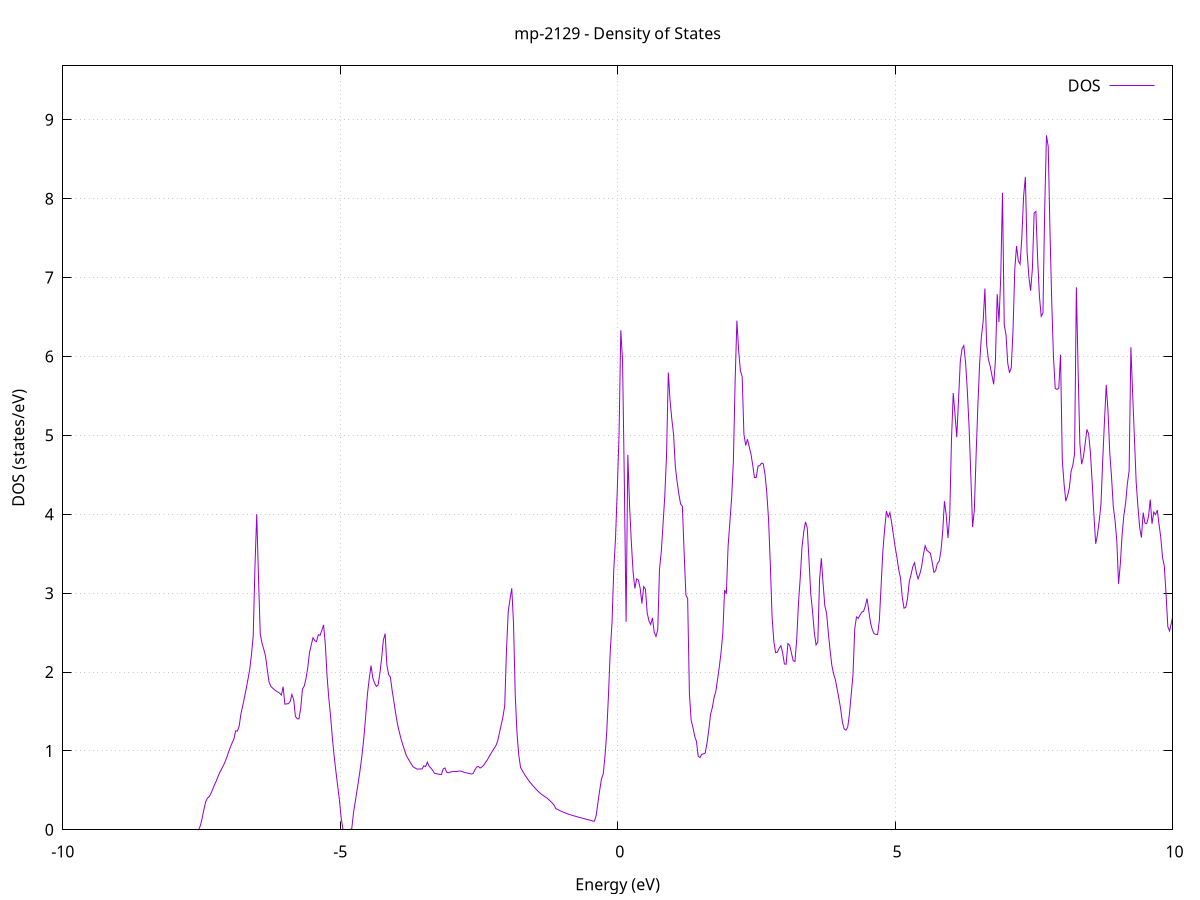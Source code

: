 set title 'mp-2129 - Density of States'
set xlabel 'Energy (eV)'
set ylabel 'DOS (states/eV)'
set grid
set xrange [-10:10]
set yrange [0:9.684]
set xzeroaxis lt -1
set terminal png size 800,600
set output 'mp-2129_dos_gnuplot.png'
plot '-' using 1:2 with lines title 'DOS'
-36.873000 0.000000
-36.841300 0.000000
-36.809600 0.000000
-36.777900 0.000000
-36.746200 0.000000
-36.714500 0.000000
-36.682800 0.000000
-36.651100 0.000000
-36.619400 0.000000
-36.587700 0.000000
-36.556000 0.000000
-36.524300 0.000000
-36.492600 0.000000
-36.460900 0.000000
-36.429200 0.000000
-36.397500 0.000000
-36.365800 0.000000
-36.334100 0.000000
-36.302400 0.000000
-36.270700 0.000000
-36.239000 0.000000
-36.207300 0.000000
-36.175600 0.000000
-36.143900 0.000000
-36.112200 0.000000
-36.080500 0.000000
-36.048800 0.000000
-36.017100 0.000000
-35.985400 0.000000
-35.953700 0.000000
-35.922000 0.000000
-35.890300 0.000000
-35.858600 0.000000
-35.826900 0.000000
-35.795200 0.000000
-35.763500 0.000000
-35.731800 0.000000
-35.700100 0.000000
-35.668400 0.000000
-35.636700 0.000000
-35.605000 0.000000
-35.573300 0.000000
-35.541600 0.000000
-35.509900 0.000000
-35.478300 0.000000
-35.446600 0.000000
-35.414900 0.000000
-35.383200 0.000000
-35.351500 0.000000
-35.319800 0.000000
-35.288100 0.000000
-35.256400 0.000000
-35.224700 0.000000
-35.193000 0.000000
-35.161300 0.000000
-35.129600 0.000000
-35.097900 0.000000
-35.066200 0.000000
-35.034500 0.000000
-35.002800 0.000000
-34.971100 0.000000
-34.939400 0.000000
-34.907700 0.000000
-34.876000 0.000000
-34.844300 0.000000
-34.812600 0.000000
-34.780900 0.000000
-34.749200 0.000000
-34.717500 0.000000
-34.685800 0.000000
-34.654100 0.000000
-34.622400 0.000000
-34.590700 0.000000
-34.559000 0.000000
-34.527300 0.000000
-34.495600 0.000000
-34.463900 0.000000
-34.432200 0.000000
-34.400500 0.000000
-34.368800 0.000000
-34.337100 0.000000
-34.305400 0.000000
-34.273700 0.000000
-34.242000 0.000000
-34.210300 0.000000
-34.178600 0.000000
-34.146900 0.000000
-34.115200 0.000000
-34.083500 0.000000
-34.051800 0.000000
-34.020100 0.000000
-33.988400 78.365600
-33.956700 0.000000
-33.925000 0.000000
-33.893300 0.000000
-33.861600 0.000000
-33.829900 0.000000
-33.798200 0.000000
-33.766500 0.000000
-33.734800 0.000000
-33.703100 0.000000
-33.671400 0.000000
-33.639700 0.000000
-33.608000 0.000000
-33.576300 0.000000
-33.544600 0.000000
-33.512900 0.000000
-33.481200 0.000000
-33.449500 0.000000
-33.417800 0.000000
-33.386100 0.000000
-33.354400 0.000000
-33.322700 0.000000
-33.291000 0.000000
-33.259300 0.000000
-33.227600 0.000000
-33.195900 0.000000
-33.164200 0.000000
-33.132500 0.000000
-33.100800 0.000000
-33.069100 0.000000
-33.037400 0.000000
-33.005700 0.000000
-32.974000 0.000000
-32.942300 0.000000
-32.910600 0.000000
-32.878900 0.000000
-32.847200 0.000000
-32.815500 0.000000
-32.783800 0.000000
-32.752100 0.000000
-32.720400 0.000000
-32.688700 0.000000
-32.657000 0.000000
-32.625300 0.000000
-32.593600 0.000000
-32.561900 0.000000
-32.530200 0.000000
-32.498500 0.000000
-32.466800 0.000000
-32.435100 0.000000
-32.403400 0.000000
-32.371700 0.000000
-32.340000 0.000000
-32.308300 0.000000
-32.276600 0.000000
-32.244900 0.000000
-32.213200 0.000000
-32.181500 0.000000
-32.149800 0.000000
-32.118100 0.000000
-32.086400 0.000000
-32.054700 0.000000
-32.023000 0.000000
-31.991300 0.000000
-31.959600 0.000000
-31.927900 0.000000
-31.896200 0.000000
-31.864500 0.000000
-31.832800 0.000000
-31.801100 0.000000
-31.769400 0.000000
-31.737700 0.000000
-31.706000 0.000000
-31.674300 0.000000
-31.642600 0.000000
-31.610900 0.000000
-31.579200 0.000000
-31.547500 0.000000
-31.515800 0.000000
-31.484100 0.000000
-31.452400 0.000000
-31.420700 0.000000
-31.389000 0.000000
-31.357300 0.000000
-31.325600 0.000000
-31.293900 0.000000
-31.262200 0.000000
-31.230500 0.000000
-31.198800 0.000000
-31.167100 0.000000
-31.135400 0.000000
-31.103700 0.000000
-31.072000 0.000000
-31.040300 0.000000
-31.008600 0.000000
-30.976900 0.000000
-30.945200 0.000000
-30.913500 0.000000
-30.881800 0.000000
-30.850100 0.000000
-30.818400 0.000000
-30.786700 0.000000
-30.755000 0.000000
-30.723300 0.000000
-30.691600 0.000000
-30.659900 0.000000
-30.628200 0.000000
-30.596500 0.000000
-30.564800 0.000000
-30.533100 0.000000
-30.501400 0.000000
-30.469700 0.000000
-30.438000 0.000000
-30.406300 0.000000
-30.374600 0.000000
-30.342900 0.000000
-30.311200 0.000000
-30.279500 0.000000
-30.247800 0.000000
-30.216100 0.000000
-30.184400 0.000000
-30.152700 0.000000
-30.121000 0.000000
-30.089300 0.000000
-30.057600 0.000000
-30.025900 0.000000
-29.994200 0.000000
-29.962500 0.000000
-29.930800 0.000000
-29.899100 0.000000
-29.867400 0.000000
-29.835700 0.000000
-29.804000 0.000000
-29.772300 0.000000
-29.740600 0.000000
-29.708900 0.000000
-29.677200 0.000000
-29.645500 0.000000
-29.613800 0.000000
-29.582100 0.000000
-29.550400 0.000000
-29.518700 0.000000
-29.487000 0.000000
-29.455300 0.000000
-29.423600 0.000000
-29.391900 0.000000
-29.360200 0.000000
-29.328500 0.000000
-29.296800 0.000000
-29.265100 0.000000
-29.233400 0.000000
-29.201700 0.000000
-29.170000 0.000000
-29.138300 0.000000
-29.106600 0.000000
-29.074900 0.000000
-29.043200 0.000000
-29.011500 0.000000
-28.979800 0.000000
-28.948100 0.000000
-28.916400 0.000000
-28.884700 0.000000
-28.853000 0.000000
-28.821300 0.000000
-28.789600 0.000000
-28.757900 0.000000
-28.726200 0.000000
-28.694500 0.000000
-28.662800 0.000000
-28.631100 0.000000
-28.599400 0.000000
-28.567700 0.000000
-28.536000 0.000000
-28.504300 0.000000
-28.472600 0.000000
-28.440900 0.000000
-28.409200 0.000000
-28.377500 0.000000
-28.345800 0.000000
-28.314100 0.000000
-28.282400 0.000000
-28.250700 0.000000
-28.219000 0.000000
-28.187300 0.000000
-28.155600 0.000000
-28.123900 0.000000
-28.092200 0.000000
-28.060500 0.000000
-28.028800 0.000000
-27.997100 0.000000
-27.965400 0.000000
-27.933700 0.000000
-27.902000 0.000000
-27.870300 0.000000
-27.838600 0.000000
-27.806900 0.000000
-27.775200 0.000000
-27.743500 0.000000
-27.711800 0.000000
-27.680100 0.000000
-27.648400 0.000000
-27.616700 0.000000
-27.585000 0.000000
-27.553300 0.000000
-27.521600 0.000000
-27.489900 0.000000
-27.458200 0.000000
-27.426500 0.000000
-27.394800 0.000000
-27.363100 0.000000
-27.331400 0.000000
-27.299700 0.000000
-27.268000 0.000000
-27.236300 0.000000
-27.204600 0.000000
-27.172900 0.000000
-27.141200 0.000000
-27.109500 0.000000
-27.077800 0.000000
-27.046100 0.000000
-27.014400 0.000000
-26.982700 0.000000
-26.951000 0.000000
-26.919300 0.000000
-26.887600 0.000000
-26.855900 0.000000
-26.824200 0.000000
-26.792500 0.000000
-26.760800 0.000000
-26.729100 0.000000
-26.697400 0.000000
-26.665700 0.000000
-26.634000 0.000000
-26.602300 0.000000
-26.570600 0.000000
-26.538900 0.000000
-26.507200 0.000000
-26.475500 0.000000
-26.443800 0.000000
-26.412100 0.000000
-26.380400 0.000000
-26.348700 0.000000
-26.317000 0.000000
-26.285300 0.000000
-26.253600 0.000000
-26.221900 0.000000
-26.190200 0.000000
-26.158500 0.000000
-26.126800 0.000000
-26.095100 0.000000
-26.063400 0.000000
-26.031700 0.000000
-26.000000 0.000000
-25.968300 0.000000
-25.936600 0.000000
-25.904900 0.000000
-25.873200 0.000000
-25.841500 0.000000
-25.809800 0.000000
-25.778100 0.000000
-25.746400 0.000000
-25.714700 0.000000
-25.683000 0.000000
-25.651300 0.000000
-25.619600 0.000000
-25.587900 0.000000
-25.556200 0.000000
-25.524500 0.000000
-25.492800 0.000000
-25.461100 0.000000
-25.429400 0.000000
-25.397700 0.000000
-25.366000 0.000000
-25.334400 0.000000
-25.302700 0.000000
-25.271000 0.000000
-25.239300 0.000000
-25.207600 0.000000
-25.175900 0.000000
-25.144200 0.000000
-25.112500 0.000000
-25.080800 0.000000
-25.049100 0.000000
-25.017400 0.000000
-24.985700 0.000000
-24.954000 0.000000
-24.922300 0.000000
-24.890600 0.000000
-24.858900 0.000000
-24.827200 0.000000
-24.795500 0.000000
-24.763800 0.000000
-24.732100 0.000000
-24.700400 0.000000
-24.668700 0.000000
-24.637000 0.000000
-24.605300 0.000000
-24.573600 0.000000
-24.541900 0.000000
-24.510200 0.000000
-24.478500 0.000000
-24.446800 0.000000
-24.415100 0.000000
-24.383400 0.000000
-24.351700 0.000000
-24.320000 0.000000
-24.288300 0.000000
-24.256600 0.000000
-24.224900 0.000000
-24.193200 0.000000
-24.161500 0.000000
-24.129800 0.000000
-24.098100 0.000000
-24.066400 0.000000
-24.034700 0.000000
-24.003000 0.000000
-23.971300 0.000000
-23.939600 0.000000
-23.907900 0.000000
-23.876200 0.000000
-23.844500 0.000000
-23.812800 0.000000
-23.781100 0.000000
-23.749400 0.000000
-23.717700 0.000000
-23.686000 0.000000
-23.654300 0.000000
-23.622600 0.000000
-23.590900 0.000000
-23.559200 0.000000
-23.527500 0.000000
-23.495800 0.000000
-23.464100 0.000000
-23.432400 0.000000
-23.400700 0.000000
-23.369000 0.000000
-23.337300 0.000000
-23.305600 0.000000
-23.273900 0.000000
-23.242200 0.000000
-23.210500 0.000000
-23.178800 0.000000
-23.147100 0.000000
-23.115400 0.000000
-23.083700 0.000000
-23.052000 0.000000
-23.020300 0.000000
-22.988600 0.000000
-22.956900 0.000000
-22.925200 0.000000
-22.893500 0.000000
-22.861800 0.000000
-22.830100 0.000000
-22.798400 0.000000
-22.766700 0.000000
-22.735000 0.000000
-22.703300 0.000000
-22.671600 0.000000
-22.639900 0.000000
-22.608200 0.000000
-22.576500 0.000000
-22.544800 0.000000
-22.513100 0.000000
-22.481400 0.000000
-22.449700 0.000000
-22.418000 0.000000
-22.386300 0.000000
-22.354600 0.000000
-22.322900 0.000000
-22.291200 0.000000
-22.259500 0.000000
-22.227800 0.000000
-22.196100 0.000000
-22.164400 0.000000
-22.132700 0.000000
-22.101000 0.000000
-22.069300 0.000000
-22.037600 0.000000
-22.005900 0.000000
-21.974200 0.000000
-21.942500 0.000000
-21.910800 0.000000
-21.879100 0.000000
-21.847400 0.000000
-21.815700 0.000000
-21.784000 0.000000
-21.752300 0.000000
-21.720600 0.000000
-21.688900 0.000000
-21.657200 0.000000
-21.625500 0.000000
-21.593800 0.000000
-21.562100 0.000000
-21.530400 0.000000
-21.498700 0.000000
-21.467000 0.000000
-21.435300 0.000000
-21.403600 0.000000
-21.371900 0.000000
-21.340200 0.000000
-21.308500 0.000000
-21.276800 0.000000
-21.245100 0.000000
-21.213400 0.000000
-21.181700 0.000000
-21.150000 0.000000
-21.118300 0.000000
-21.086600 0.000000
-21.054900 0.000000
-21.023200 0.000000
-20.991500 0.000000
-20.959800 0.000000
-20.928100 0.000000
-20.896400 0.000000
-20.864700 0.000000
-20.833000 0.000000
-20.801300 0.000000
-20.769600 0.000000
-20.737900 0.000000
-20.706200 0.000000
-20.674500 0.000000
-20.642800 0.000000
-20.611100 0.000000
-20.579400 79.180000
-20.547700 53.207200
-20.516000 89.226000
-20.484300 87.637900
-20.452600 81.888700
-20.420900 2.042600
-20.389200 29.615300
-20.357500 175.234500
-20.325800 358.203500
-20.294100 372.408000
-20.262400 0.000000
-20.230700 0.000000
-20.199000 0.000000
-20.167300 0.000000
-20.135600 0.000000
-20.103900 0.000000
-20.072200 0.000000
-20.040500 0.000000
-20.008800 0.000000
-19.977100 0.000000
-19.945400 0.000000
-19.913700 0.000000
-19.882000 0.000000
-19.850300 0.000000
-19.818600 0.000000
-19.786900 0.000000
-19.755200 0.000000
-19.723500 0.000000
-19.691800 0.000000
-19.660100 0.000000
-19.628400 0.000000
-19.596700 0.000000
-19.565000 0.000000
-19.533300 0.000000
-19.501600 0.000000
-19.469900 0.000000
-19.438200 0.000000
-19.406500 0.000000
-19.374800 0.000000
-19.343100 0.000000
-19.311400 0.000000
-19.279700 0.000000
-19.248000 0.000000
-19.216300 0.000000
-19.184600 0.000000
-19.152900 0.000000
-19.121200 0.000000
-19.089500 0.000000
-19.057800 0.000000
-19.026100 0.000000
-18.994400 0.000000
-18.962700 0.000000
-18.931000 0.000000
-18.899300 0.000000
-18.867600 0.000000
-18.835900 0.000000
-18.804200 0.000000
-18.772500 0.000000
-18.740800 0.000000
-18.709100 0.000000
-18.677400 0.000000
-18.645700 0.000000
-18.614000 0.000000
-18.582300 0.000000
-18.550600 0.000000
-18.518900 0.000000
-18.487200 0.000000
-18.455500 0.000000
-18.423800 0.000000
-18.392100 0.000000
-18.360400 0.000000
-18.328700 0.000000
-18.297000 0.000000
-18.265300 0.000000
-18.233600 0.000000
-18.201900 0.000000
-18.170200 0.000000
-18.138500 0.000000
-18.106800 0.000000
-18.075100 0.000000
-18.043400 0.000000
-18.011700 0.000000
-17.980000 0.000000
-17.948300 0.000000
-17.916600 0.000000
-17.884900 0.000000
-17.853200 0.000000
-17.821500 0.000000
-17.789800 0.000000
-17.758100 0.000000
-17.726400 0.000000
-17.694700 0.000000
-17.663000 0.000000
-17.631300 0.000000
-17.599600 0.000000
-17.567900 0.000000
-17.536200 0.000000
-17.504500 0.000000
-17.472800 0.000000
-17.441100 0.000000
-17.409400 0.000000
-17.377700 0.000000
-17.346000 0.000000
-17.314300 0.000000
-17.282600 0.000000
-17.250900 0.000000
-17.219200 0.000000
-17.187500 0.000000
-17.155800 0.000000
-17.124100 0.000000
-17.092400 0.000000
-17.060700 0.000000
-17.029000 0.000000
-16.997300 0.000000
-16.965600 0.000000
-16.933900 0.000000
-16.902200 0.000000
-16.870500 0.000000
-16.838800 0.000000
-16.807100 0.000000
-16.775400 0.000000
-16.743700 0.000000
-16.712000 0.000000
-16.680300 0.000000
-16.648600 0.000000
-16.616900 0.000000
-16.585200 0.000000
-16.553500 0.000000
-16.521800 0.000000
-16.490100 0.000000
-16.458400 0.000000
-16.426700 0.000000
-16.395000 0.000000
-16.363300 0.000000
-16.331600 0.000000
-16.299900 0.000000
-16.268200 0.000000
-16.236500 0.000000
-16.204800 0.000000
-16.173100 0.000000
-16.141400 0.000000
-16.109700 0.000000
-16.078000 0.000000
-16.046300 0.000000
-16.014600 0.000000
-15.982900 0.000000
-15.951200 0.000000
-15.919500 0.000000
-15.887800 0.000000
-15.856100 0.000000
-15.824400 0.000000
-15.792700 0.000000
-15.761000 0.000000
-15.729300 0.000000
-15.697600 0.000000
-15.665900 0.000000
-15.634200 0.000000
-15.602500 0.000000
-15.570800 0.000000
-15.539100 0.000000
-15.507400 0.000000
-15.475700 0.000000
-15.444000 0.000000
-15.412300 0.000000
-15.380600 0.896100
-15.348900 23.050300
-15.317200 62.979700
-15.285500 35.196600
-15.253800 37.282000
-15.222200 64.026100
-15.190500 75.387000
-15.158800 63.568800
-15.127100 0.000000
-15.095400 0.000000
-15.063700 0.000000
-15.032000 0.000000
-15.000300 0.000000
-14.968600 0.000000
-14.936900 0.000000
-14.905200 0.000000
-14.873500 0.000000
-14.841800 0.000000
-14.810100 0.000000
-14.778400 0.000000
-14.746700 0.000000
-14.715000 0.000000
-14.683300 0.000000
-14.651600 0.000000
-14.619900 0.000000
-14.588200 0.000000
-14.556500 0.000000
-14.524800 0.000000
-14.493100 0.000000
-14.461400 0.000000
-14.429700 0.000000
-14.398000 0.000000
-14.366300 0.000000
-14.334600 0.000000
-14.302900 0.000000
-14.271200 0.000000
-14.239500 0.000000
-14.207800 0.000000
-14.176100 0.000000
-14.144400 0.000000
-14.112700 0.000000
-14.081000 0.000000
-14.049300 0.000000
-14.017600 0.000000
-13.985900 0.000000
-13.954200 0.000000
-13.922500 0.000000
-13.890800 0.000000
-13.859100 0.000000
-13.827400 0.000000
-13.795700 0.000000
-13.764000 0.000000
-13.732300 0.000000
-13.700600 0.000000
-13.668900 0.000000
-13.637200 0.000000
-13.605500 0.000000
-13.573800 0.000000
-13.542100 0.000000
-13.510400 0.000000
-13.478700 0.000000
-13.447000 0.000000
-13.415300 0.000000
-13.383600 0.000000
-13.351900 0.000000
-13.320200 0.000000
-13.288500 0.000000
-13.256800 0.000000
-13.225100 0.000000
-13.193400 0.000000
-13.161700 0.000000
-13.130000 0.000000
-13.098300 0.000000
-13.066600 0.000000
-13.034900 0.000000
-13.003200 0.000000
-12.971500 0.000000
-12.939800 0.000000
-12.908100 0.000000
-12.876400 0.000000
-12.844700 0.000000
-12.813000 0.000000
-12.781300 0.000000
-12.749600 0.000000
-12.717900 0.000000
-12.686200 0.000000
-12.654500 0.000000
-12.622800 0.000000
-12.591100 0.000000
-12.559400 0.000000
-12.527700 0.000000
-12.496000 0.000000
-12.464300 0.000000
-12.432600 0.000000
-12.400900 0.000000
-12.369200 0.000000
-12.337500 0.000000
-12.305800 0.000000
-12.274100 0.000000
-12.242400 0.000000
-12.210700 0.000000
-12.179000 0.000000
-12.147300 0.000000
-12.115600 0.000000
-12.083900 0.000000
-12.052200 0.000000
-12.020500 0.000000
-11.988800 0.000000
-11.957100 0.000000
-11.925400 0.000000
-11.893700 0.000000
-11.862000 0.000000
-11.830300 0.000000
-11.798600 0.000000
-11.766900 0.000000
-11.735200 0.000000
-11.703500 0.000000
-11.671800 0.000000
-11.640100 0.000000
-11.608400 0.000000
-11.576700 0.000000
-11.545000 0.000000
-11.513300 0.000000
-11.481600 0.000000
-11.449900 0.000000
-11.418200 0.000000
-11.386500 0.000000
-11.354800 0.000000
-11.323100 0.000000
-11.291400 0.000000
-11.259700 0.000000
-11.228000 0.000000
-11.196300 0.000000
-11.164600 0.000000
-11.132900 0.000000
-11.101200 0.000000
-11.069500 0.000000
-11.037800 0.000000
-11.006100 0.000000
-10.974400 0.000000
-10.942700 0.000000
-10.911000 0.000000
-10.879300 0.000000
-10.847600 0.000000
-10.815900 0.000000
-10.784200 0.000000
-10.752500 0.000000
-10.720800 0.000000
-10.689100 0.000000
-10.657400 0.000000
-10.625700 0.000000
-10.594000 0.000000
-10.562300 0.000000
-10.530600 0.000000
-10.498900 0.000000
-10.467200 0.000000
-10.435500 0.000000
-10.403800 0.000000
-10.372100 0.000000
-10.340400 0.000000
-10.308700 0.000000
-10.277000 0.000000
-10.245300 0.000000
-10.213600 0.000000
-10.181900 0.000000
-10.150200 0.000000
-10.118500 0.000000
-10.086800 0.000000
-10.055100 0.000000
-10.023400 0.000000
-9.991700 0.000000
-9.960000 0.000000
-9.928300 0.000000
-9.896600 0.000000
-9.864900 0.000000
-9.833200 0.000000
-9.801500 0.000000
-9.769800 0.000000
-9.738100 0.000000
-9.706400 0.000000
-9.674700 0.000000
-9.643000 0.000000
-9.611300 0.000000
-9.579600 0.000000
-9.547900 0.000000
-9.516200 0.000000
-9.484500 0.000000
-9.452800 0.000000
-9.421100 0.000000
-9.389400 0.000000
-9.357700 0.000000
-9.326000 0.000000
-9.294300 0.000000
-9.262600 0.000000
-9.230900 0.000000
-9.199200 0.000000
-9.167500 0.000000
-9.135800 0.000000
-9.104100 0.000000
-9.072400 0.000000
-9.040700 0.000000
-9.009000 0.000000
-8.977300 0.000000
-8.945600 0.000000
-8.913900 0.000000
-8.882200 0.000000
-8.850500 0.000000
-8.818800 0.000000
-8.787100 0.000000
-8.755400 0.000000
-8.723700 0.000000
-8.692000 0.000000
-8.660300 0.000000
-8.628600 0.000000
-8.596900 0.000000
-8.565200 0.000000
-8.533500 0.000000
-8.501800 0.000000
-8.470100 0.000000
-8.438400 0.000000
-8.406700 0.000000
-8.375000 0.000000
-8.343300 0.000000
-8.311600 0.000000
-8.279900 0.000000
-8.248200 0.000000
-8.216500 0.000000
-8.184800 0.000000
-8.153100 0.000000
-8.121400 0.000000
-8.089700 0.000000
-8.058000 0.000000
-8.026300 0.000000
-7.994600 0.000000
-7.962900 0.000000
-7.931200 0.000000
-7.899500 0.000000
-7.867800 0.000000
-7.836100 0.000000
-7.804400 0.000000
-7.772700 0.000000
-7.741000 0.000000
-7.709300 0.000000
-7.677600 0.000000
-7.645900 0.000000
-7.614200 0.000000
-7.582500 0.000000
-7.550800 0.001300
-7.519100 0.055500
-7.487400 0.150000
-7.455700 0.261000
-7.424000 0.356100
-7.392300 0.402400
-7.360600 0.420800
-7.328900 0.462800
-7.297200 0.515500
-7.265500 0.570600
-7.233800 0.617600
-7.202100 0.675800
-7.170400 0.728600
-7.138700 0.769300
-7.107000 0.813400
-7.075300 0.860400
-7.043600 0.919700
-7.011900 0.987100
-6.980200 1.047400
-6.948500 1.100600
-6.916800 1.148500
-6.885100 1.254800
-6.853400 1.251100
-6.821700 1.309000
-6.790000 1.468700
-6.758300 1.567300
-6.726600 1.675400
-6.694900 1.787000
-6.663200 1.904600
-6.631500 2.032800
-6.599800 2.218900
-6.568100 2.458500
-6.536400 3.340700
-6.504700 4.000600
-6.473000 3.196900
-6.441300 2.482300
-6.409600 2.365700
-6.377900 2.288100
-6.346200 2.199900
-6.314500 2.029300
-6.282800 1.874400
-6.251100 1.818500
-6.219400 1.796700
-6.187700 1.777000
-6.156000 1.760400
-6.124300 1.746100
-6.092600 1.731500
-6.060900 1.707700
-6.029200 1.813200
-5.997500 1.592100
-5.965800 1.596300
-5.934100 1.598600
-5.902400 1.625600
-5.870700 1.715500
-5.839000 1.651700
-5.807300 1.437100
-5.775600 1.408200
-5.743900 1.404900
-5.712200 1.538700
-5.680500 1.784700
-5.648800 1.821700
-5.617100 1.915100
-5.585400 2.053300
-5.553700 2.245700
-5.522000 2.343900
-5.490300 2.434800
-5.458600 2.398000
-5.426900 2.384900
-5.395200 2.473500
-5.363500 2.464800
-5.331800 2.526100
-5.300100 2.596700
-5.268400 2.348600
-5.236700 1.941900
-5.205000 1.660700
-5.173300 1.437800
-5.141600 1.165000
-5.109900 0.936300
-5.078300 0.743200
-5.046600 0.559400
-5.014900 0.378700
-4.983200 0.152100
-4.951500 0.007200
-4.919800 0.000000
-4.888100 0.000000
-4.856400 0.000000
-4.824700 0.000000
-4.793000 0.008700
-4.761300 0.211900
-4.729600 0.353100
-4.697900 0.495500
-4.666200 0.639700
-4.634500 0.795800
-4.602800 0.975300
-4.571100 1.187500
-4.539400 1.454000
-4.507700 1.730600
-4.476000 1.921700
-4.444300 2.081400
-4.412600 1.922500
-4.380900 1.860800
-4.349200 1.817600
-4.317500 1.835200
-4.285800 1.978800
-4.254100 2.173400
-4.222400 2.403900
-4.190700 2.486300
-4.159000 2.086300
-4.127300 1.966000
-4.095600 1.936600
-4.063900 1.763200
-4.032200 1.624700
-4.000500 1.473600
-3.968800 1.342500
-3.937100 1.245200
-3.905400 1.155800
-3.873700 1.080500
-3.842000 1.012000
-3.810300 0.943300
-3.778600 0.903800
-3.746900 0.865900
-3.715200 0.829300
-3.683500 0.795400
-3.651800 0.784100
-3.620100 0.770400
-3.588400 0.769700
-3.556700 0.771700
-3.525000 0.770500
-3.493300 0.811000
-3.461600 0.800300
-3.429900 0.858700
-3.398200 0.806000
-3.366500 0.783400
-3.334800 0.755000
-3.303100 0.717600
-3.271400 0.711900
-3.239700 0.706800
-3.208000 0.702800
-3.176300 0.699700
-3.144600 0.771800
-3.112900 0.783400
-3.081200 0.728300
-3.049500 0.722600
-3.017800 0.730200
-2.986100 0.736900
-2.954400 0.738800
-2.922700 0.737300
-2.891000 0.739800
-2.859300 0.744800
-2.827600 0.744400
-2.795900 0.736000
-2.764200 0.727000
-2.732500 0.722500
-2.700800 0.717700
-2.669100 0.712700
-2.637400 0.707400
-2.605700 0.711900
-2.574000 0.757900
-2.542300 0.794200
-2.510600 0.803400
-2.478900 0.782700
-2.447200 0.796000
-2.415500 0.816800
-2.383800 0.851100
-2.352100 0.881800
-2.320400 0.921700
-2.288700 0.960700
-2.257000 0.997600
-2.225300 1.032400
-2.193600 1.067100
-2.161900 1.127000
-2.130200 1.228900
-2.098500 1.331200
-2.066800 1.433900
-2.035100 1.573400
-2.003400 2.280300
-1.971700 2.765400
-1.940000 2.923000
-1.908300 3.061300
-1.876600 2.613900
-1.844900 1.692000
-1.813200 1.219000
-1.781500 0.944500
-1.749800 0.790100
-1.718100 0.749700
-1.686400 0.711800
-1.654700 0.676600
-1.623000 0.644200
-1.591300 0.612400
-1.559600 0.585200
-1.527900 0.559300
-1.496200 0.534000
-1.464500 0.510100
-1.432800 0.487600
-1.401100 0.466700
-1.369400 0.448300
-1.337700 0.432400
-1.306000 0.417300
-1.274300 0.402700
-1.242600 0.381800
-1.210900 0.360500
-1.179200 0.339000
-1.147500 0.315000
-1.115800 0.269000
-1.084100 0.257900
-1.052400 0.247100
-1.020700 0.236500
-0.989000 0.226200
-0.957300 0.216800
-0.925600 0.208100
-0.893900 0.200000
-0.862200 0.192600
-0.830500 0.185700
-0.798800 0.179000
-0.767100 0.172400
-0.735400 0.165900
-0.703700 0.159600
-0.672000 0.153400
-0.640300 0.147300
-0.608600 0.141400
-0.576900 0.135600
-0.545200 0.130000
-0.513500 0.124500
-0.481800 0.119100
-0.450100 0.110600
-0.418400 0.108400
-0.386700 0.182100
-0.355000 0.347000
-0.323300 0.502000
-0.291600 0.645000
-0.259900 0.707000
-0.228200 0.930800
-0.196500 1.239700
-0.164800 1.717600
-0.133100 2.265200
-0.101400 2.623900
-0.069700 3.301600
-0.038000 3.701500
-0.006300 4.320600
0.025400 5.013900
0.057100 6.332400
0.088800 5.940200
0.120500 4.416900
0.152200 2.636500
0.183900 4.752800
0.215600 4.092400
0.247300 3.637800
0.279000 3.261600
0.310700 3.059000
0.342400 3.180200
0.374100 3.164500
0.405800 3.062000
0.437500 2.868300
0.469200 3.082600
0.500900 3.051500
0.532600 2.748800
0.564300 2.648600
0.596000 2.601900
0.627700 2.685500
0.659400 2.502500
0.691100 2.450100
0.722800 2.538300
0.754500 3.303900
0.786200 3.523300
0.817900 3.872200
0.849600 4.233500
0.881300 4.747300
0.913000 5.797000
0.944700 5.441600
0.976400 5.204000
1.008100 5.012400
1.039800 4.602900
1.071500 4.411500
1.103200 4.255300
1.134900 4.128900
1.166600 4.101100
1.198300 3.516800
1.230000 2.975800
1.261700 2.930100
1.293400 1.724700
1.325100 1.387200
1.356800 1.297900
1.388500 1.185700
1.420200 1.120800
1.451900 0.932600
1.483600 0.915400
1.515300 0.956100
1.547000 0.962000
1.578700 0.972400
1.610400 1.098900
1.642100 1.261500
1.673800 1.462900
1.705500 1.547300
1.737200 1.672700
1.768900 1.753000
1.800600 1.908200
1.832300 2.065300
1.864000 2.250700
1.895700 2.492100
1.927400 3.039500
1.959100 2.991700
1.990800 3.597000
2.022500 3.900200
2.054200 4.206000
2.085900 4.669100
2.117600 5.694700
2.149300 6.454500
2.181000 6.069800
2.212700 5.818900
2.244400 5.742500
2.276100 5.011500
2.307800 4.872600
2.339500 4.951800
2.371200 4.855300
2.402900 4.762900
2.434600 4.622000
2.466300 4.464400
2.498000 4.466300
2.529700 4.610800
2.561400 4.616500
2.593100 4.648300
2.624800 4.639700
2.656500 4.504200
2.688200 4.270000
2.719900 3.932200
2.751600 3.361900
2.783300 2.701500
2.815000 2.386400
2.846700 2.246500
2.878400 2.250800
2.910100 2.300600
2.941800 2.333800
2.973500 2.244600
3.005200 2.101200
3.036900 2.099100
3.068600 2.360700
3.100300 2.339800
3.132000 2.241400
3.163700 2.142500
3.195400 2.132900
3.227100 2.413100
3.258800 2.871200
3.290500 3.188100
3.322200 3.579600
3.353900 3.776800
3.385600 3.902700
3.417300 3.829000
3.449000 3.412500
3.480700 2.989500
3.512400 2.769300
3.544100 2.503100
3.575800 2.345200
3.607500 2.378000
3.639200 3.176200
3.670900 3.442500
3.702600 3.122200
3.734300 2.838300
3.766000 2.744100
3.797700 2.493700
3.829400 2.268800
3.861100 2.081000
3.892800 1.974700
3.924500 1.901400
3.956200 1.781300
3.987900 1.663200
4.019600 1.531000
4.051300 1.362400
4.083000 1.277000
4.114700 1.263300
4.146400 1.299800
4.178100 1.471600
4.209800 1.718300
4.241500 1.964500
4.273200 2.547800
4.304900 2.698300
4.336600 2.681100
4.368300 2.721900
4.400000 2.758400
4.431700 2.768300
4.463400 2.835800
4.495100 2.931500
4.526800 2.772600
4.558500 2.619300
4.590200 2.535900
4.621900 2.486500
4.653600 2.476800
4.685300 2.476400
4.717000 2.655400
4.748700 3.101100
4.780400 3.535900
4.812100 3.810400
4.843800 4.041200
4.875500 3.963100
4.907200 4.021100
4.938900 3.889300
4.970600 3.735500
5.002300 3.579400
5.034000 3.452800
5.065600 3.296400
5.097300 3.195600
5.129000 2.953900
5.160700 2.809000
5.192400 2.818000
5.224100 2.931300
5.255800 3.145400
5.287500 3.233200
5.319200 3.334200
5.350900 3.384600
5.382600 3.263500
5.414300 3.180800
5.446000 3.240800
5.477700 3.331600
5.509400 3.481800
5.541100 3.600800
5.572800 3.545100
5.604500 3.523500
5.636200 3.506100
5.667900 3.397100
5.699600 3.263100
5.731300 3.284300
5.763000 3.377200
5.794700 3.403400
5.826400 3.533500
5.858100 3.777500
5.889800 4.165200
5.921500 3.993500
5.953200 3.699300
5.984900 3.973700
6.016600 4.944100
6.048300 5.536600
6.080000 5.267200
6.111700 4.976400
6.143400 5.442700
6.175100 5.934000
6.206800 6.097800
6.238500 6.138600
6.270200 5.927700
6.301900 5.571800
6.333600 5.108800
6.365300 4.491800
6.397000 3.837400
6.428700 4.054400
6.460400 4.747900
6.492100 5.376700
6.523800 5.906700
6.555500 6.249600
6.587200 6.441200
6.618900 6.862200
6.650600 6.153600
6.682300 5.961000
6.714000 5.876300
6.745700 5.760800
6.777400 5.647500
6.809100 5.954200
6.840800 6.790900
6.872500 6.435700
6.904200 7.007000
6.935900 8.075500
6.967600 6.398800
6.999300 6.278000
7.031000 5.911300
7.062700 5.792700
7.094400 5.860300
7.126100 6.340000
7.157800 7.106700
7.189500 7.400700
7.221200 7.211800
7.252900 7.170900
7.284600 7.511700
7.316300 8.028300
7.348000 8.276900
7.379700 7.321300
7.411400 7.012400
7.443100 6.832900
7.474800 7.112700
7.506500 7.820400
7.538200 7.838500
7.569900 7.227500
7.601600 6.763500
7.633300 6.509500
7.665000 6.550800
7.696700 7.863400
7.728400 8.803900
7.760100 8.663100
7.791800 7.598600
7.823500 6.692300
7.855200 5.986000
7.886900 5.593900
7.918600 5.583100
7.950300 5.595400
7.982000 6.022300
8.013700 4.686000
8.045400 4.386700
8.077100 4.166800
8.108800 4.234400
8.140500 4.331100
8.172200 4.542800
8.203900 4.622400
8.235600 4.771200
8.267300 6.877200
8.299000 5.821900
8.330700 4.894700
8.362400 4.634400
8.394100 4.724500
8.425800 4.895000
8.457500 5.075500
8.489200 5.017400
8.520900 4.777200
8.552600 4.408200
8.584300 3.982000
8.616000 3.624900
8.647700 3.742600
8.679400 3.917000
8.711100 4.127300
8.742800 4.694000
8.774500 5.188700
8.806200 5.639500
8.837900 5.303200
8.869600 4.777600
8.901300 4.470300
8.933000 4.093900
8.964700 3.919300
8.996400 3.657500
9.028100 3.117800
9.059800 3.372700
9.091500 3.735000
9.123200 3.982400
9.154900 4.140800
9.186600 4.387300
9.218300 4.549700
9.250000 6.116300
9.281700 5.529200
9.313400 4.974700
9.345100 4.410900
9.376800 4.097100
9.408500 3.829600
9.440200 3.704300
9.471900 4.020700
9.503600 3.887300
9.535300 3.881300
9.567000 3.966600
9.598700 4.187600
9.630400 3.879200
9.662100 4.026800
9.693800 3.995600
9.725500 4.052000
9.757200 3.871400
9.788900 3.706800
9.820600 3.450100
9.852300 3.343400
9.884000 2.986800
9.915700 2.574700
9.947400 2.520100
9.979100 2.617500
10.010800 2.729100
10.042500 3.837500
10.074200 3.911800
10.105900 4.288700
10.137600 4.422900
10.169300 4.195800
10.201000 4.403700
10.232700 4.692000
10.264400 4.985600
10.296100 5.353400
10.327800 6.399200
10.359500 5.487700
10.391200 4.870600
10.422900 4.529800
10.454600 4.185400
10.486300 4.069000
10.518000 3.975800
10.549700 4.122400
10.581400 4.247800
10.613100 4.217800
10.644800 4.209500
10.676500 4.072300
10.708200 4.016900
10.739900 3.771600
10.771600 3.326700
10.803300 3.173100
10.835000 2.888600
10.866700 2.718000
10.898400 2.719300
10.930100 2.816300
10.961800 2.881400
10.993500 2.991000
11.025200 3.219100
11.056900 3.416200
11.088600 3.650800
11.120300 3.991300
11.152000 4.103800
11.183700 4.217200
11.215400 4.133100
11.247100 4.237900
11.278800 3.928600
11.310500 3.215100
11.342200 2.879200
11.373900 3.036800
11.405600 3.131600
11.437300 2.995100
11.469000 2.943400
11.500700 2.977400
11.532400 3.126200
11.564100 3.326800
11.595800 3.416400
11.627500 3.520800
11.659200 3.423600
11.690900 3.371800
11.722600 3.403900
11.754300 3.467300
11.786000 3.884500
11.817700 4.094400
11.849400 4.272600
11.881100 3.263700
11.912800 2.298000
11.944500 2.346300
11.976200 2.356400
12.007900 2.313800
12.039600 2.358800
12.071300 2.464400
12.103000 2.553700
12.134700 2.732500
12.166400 3.074200
12.198100 3.498700
12.229800 4.085200
12.261500 4.293500
12.293200 4.191700
12.324900 3.941000
12.356600 3.714700
12.388300 3.578500
12.420000 3.635400
12.451700 3.631300
12.483400 3.522400
12.515100 2.973400
12.546800 2.687900
12.578500 3.029800
12.610200 3.378000
12.641900 3.539600
12.673600 3.762000
12.705300 3.953800
12.737000 3.983100
12.768700 3.969700
12.800400 3.644600
12.832100 3.077000
12.863800 2.932700
12.895500 2.386700
12.927200 2.387900
12.958900 2.441600
12.990600 2.567100
13.022300 2.899300
13.054000 3.261900
13.085700 3.571500
13.117400 3.856600
13.149100 5.018700
13.180800 4.679900
13.212500 4.321700
13.244200 3.907800
13.275900 3.856400
13.307600 3.684900
13.339300 3.838900
13.371000 3.336200
13.402700 3.512200
13.434400 3.761400
13.466100 3.983300
13.497800 4.204500
13.529500 4.474700
13.561200 4.700200
13.592900 4.643200
13.624600 4.524300
13.656300 4.476400
13.688000 4.398800
13.719700 4.293300
13.751400 4.218300
13.783100 3.910900
13.814800 3.509100
13.846500 3.345000
13.878200 3.353500
13.909900 3.525200
13.941600 4.314600
13.973300 5.294000
14.005000 5.560800
14.036700 6.172900
14.068400 6.218400
14.100100 5.363000
14.131800 4.926600
14.163500 4.840200
14.195200 4.964600
14.226900 4.616600
14.258600 4.386100
14.290300 4.384600
14.322000 5.040000
14.353700 6.166300
14.385400 7.923300
14.417100 6.701500
14.448800 5.852100
14.480500 5.643900
14.512200 4.968700
14.543900 4.294600
14.575600 4.380500
14.607300 3.865400
14.639000 3.433600
14.670700 3.062000
14.702400 2.783300
14.734100 2.608700
14.765800 2.356600
14.797500 2.580700
14.829200 2.836800
14.860900 2.896300
14.892600 2.877700
14.924300 2.764500
14.956000 2.632600
14.987700 2.568100
15.019400 2.623200
15.051100 2.603300
15.082800 2.601600
15.114500 2.528200
15.146200 2.607000
15.177800 2.703900
15.209500 2.711700
15.241200 2.909700
15.272900 3.099200
15.304600 3.226600
15.336300 3.362500
15.368000 3.219200
15.399700 3.185900
15.431400 3.123900
15.463100 3.204900
15.494800 3.110300
15.526500 3.055100
15.558200 2.860100
15.589900 2.699600
15.621600 2.625200
15.653300 2.798600
15.685000 3.281700
15.716700 3.715600
15.748400 4.055100
15.780100 4.464900
15.811800 4.863100
15.843500 4.863200
15.875200 4.666700
15.906900 4.111900
15.938600 3.803200
15.970300 3.499900
16.002000 3.067200
16.033700 2.711900
16.065400 2.520900
16.097100 2.309300
16.128800 2.338200
16.160500 2.678400
16.192200 3.113400
16.223900 3.577200
16.255600 4.171300
16.287300 4.390300
16.319000 4.508800
16.350700 4.576100
16.382400 4.535900
16.414100 4.347800
16.445800 4.297200
16.477500 4.455700
16.509200 4.552300
16.540900 4.837200
16.572600 5.290800
16.604300 7.546700
16.636000 7.908500
16.667700 7.315500
16.699400 6.473600
16.731100 4.263900
16.762800 3.246300
16.794500 2.876300
16.826200 3.128400
16.857900 2.878400
16.889600 3.082800
16.921300 3.513100
16.953000 3.771800
16.984700 4.122200
17.016400 4.542000
17.048100 5.017600
17.079800 5.559700
17.111500 5.603300
17.143200 5.382100
17.174900 5.250100
17.206600 5.004300
17.238300 3.936400
17.270000 3.563700
17.301700 3.556700
17.333400 3.892600
17.365100 4.641900
17.396800 5.657500
17.428500 6.382600
17.460200 6.882000
17.491900 6.269700
17.523600 6.616300
17.555300 6.593300
17.587000 6.323500
17.618700 5.894300
17.650400 5.450300
17.682100 5.025700
17.713800 5.237700
17.745500 5.786100
17.777200 6.426800
17.808900 5.288800
17.840600 5.283300
17.872300 5.268600
17.904000 5.254600
17.935700 5.778700
17.967400 6.194000
17.999100 5.633000
18.030800 5.434300
18.062500 5.252600
18.094200 5.020500
18.125900 4.770500
18.157600 4.605600
18.189300 4.092600
18.221000 3.903600
18.252700 4.043800
18.284400 3.533100
18.316100 3.446500
18.347800 3.471000
18.379500 3.804800
18.411200 3.937000
18.442900 4.140500
18.474600 4.452100
18.506300 4.966100
18.538000 4.975900
18.569700 4.845600
18.601400 4.768400
18.633100 4.671100
18.664800 4.341200
18.696500 4.176700
18.728200 4.200500
18.759900 4.394300
18.791600 4.580300
18.823300 5.102300
18.855000 5.352000
18.886700 4.792900
18.918400 4.702400
18.950100 4.828300
18.981800 5.695300
19.013500 6.150600
19.045200 4.942400
19.076900 3.911700
19.108600 3.355600
19.140300 3.250600
19.172000 3.300200
19.203700 3.500800
19.235400 3.777100
19.267100 4.063400
19.298800 4.468800
19.330500 4.798600
19.362200 5.022000
19.393900 4.854600
19.425600 4.459700
19.457300 4.419900
19.489000 4.413600
19.520700 4.440200
19.552400 4.428800
19.584100 4.272100
19.615800 3.998300
19.647500 3.871100
19.679200 3.702800
19.710900 3.601700
19.742600 3.628400
19.774300 3.807000
19.806000 4.128400
19.837700 4.253300
19.869400 4.022100
19.901100 3.874500
19.932800 3.913200
19.964500 4.069700
19.996200 4.321100
20.027900 4.947500
20.059600 5.036100
20.091300 5.002100
20.123000 4.834000
20.154700 4.857100
20.186400 5.015900
20.218100 5.196100
20.249800 5.192900
20.281500 4.900000
20.313200 4.536200
20.344900 4.351100
20.376600 4.205500
20.408300 3.878500
20.440000 3.661300
20.471700 3.689100
20.503400 3.793000
20.535100 3.993700
20.566800 4.341900
20.598500 4.552900
20.630200 4.432400
20.661900 4.471600
20.693600 4.711000
20.725300 5.021100
20.757000 4.926000
20.788700 4.556200
20.820400 4.239300
20.852100 4.845200
20.883800 4.913600
20.915500 4.983400
20.947200 5.394900
20.978900 5.381900
21.010600 5.545800
21.042300 5.408200
21.074000 5.042400
21.105700 5.546000
21.137400 5.596300
21.169100 5.110300
21.200800 4.921900
21.232500 5.038200
21.264200 5.190000
21.295900 5.225300
21.327600 5.238700
21.359300 5.325400
21.391000 5.203300
21.422700 5.015700
21.454400 5.089500
21.486100 4.819600
21.517800 4.713100
21.549500 4.664200
21.581200 4.507900
21.612900 4.841300
21.644600 5.344900
21.676300 5.786500
21.708000 6.286400
21.739700 6.328300
21.771400 5.988700
21.803100 5.576800
21.834800 5.632300
21.866500 6.096900
21.898200 7.114200
21.929900 6.391000
21.961600 6.467800
21.993300 6.314000
22.025000 6.480000
22.056700 6.213600
22.088400 5.646200
22.120100 5.217300
22.151800 4.858700
22.183500 4.478300
22.215200 4.113700
22.246900 3.906600
22.278600 4.605100
22.310300 4.613700
22.342000 4.136200
22.373700 4.018300
22.405400 3.945800
22.437100 3.797000
22.468800 3.906500
22.500500 3.897100
22.532200 3.892100
22.563900 3.646600
22.595600 3.638900
22.627300 3.336000
22.659000 2.954900
22.690700 2.911500
22.722400 2.844900
22.754100 2.757600
22.785800 2.788200
22.817500 2.736500
22.849200 2.875900
22.880900 2.805400
22.912600 2.614700
22.944300 2.356400
22.976000 2.064900
23.007700 1.879900
23.039400 1.704600
23.071100 1.482000
23.102800 1.314300
23.134500 1.202800
23.166200 1.094700
23.197900 0.983900
23.229600 0.874200
23.261300 0.797700
23.293000 0.729200
23.324700 0.639600
23.356400 0.539200
23.388100 0.503000
23.419800 0.498200
23.451500 0.478800
23.483200 0.443400
23.514900 0.412500
23.546600 0.342200
23.578300 0.188900
23.610000 0.025700
23.641700 0.000200
23.673400 0.000000
23.705100 0.000000
23.736800 0.000000
23.768500 0.000000
23.800200 0.000000
23.831900 0.000000
23.863600 0.000000
23.895300 0.000000
23.927000 0.000000
23.958700 0.000000
23.990400 0.000000
24.022100 0.000000
24.053800 0.000000
24.085500 0.000000
24.117200 0.000000
24.148900 0.000000
24.180600 0.000000
24.212300 0.000000
24.244000 0.000000
24.275700 0.000000
24.307400 0.000000
24.339100 0.000000
24.370800 0.000000
24.402500 0.000000
24.434200 0.000000
24.465900 0.000000
24.497600 0.000000
24.529300 0.000000
24.561000 0.000000
24.592700 0.000000
24.624400 0.000000
24.656100 0.000000
24.687800 0.000000
24.719500 0.000000
24.751200 0.000000
24.782900 0.000000
24.814600 0.000000
24.846300 0.000000
24.878000 0.000000
24.909700 0.000000
24.941400 0.000000
24.973100 0.000000
25.004800 0.000000
25.036500 0.000000
25.068200 0.000000
25.099900 0.000000
25.131600 0.000000
25.163300 0.000000
25.195000 0.000000
25.226700 0.000000
25.258400 0.000000
25.290100 0.000000
25.321700 0.000000
25.353400 0.000000
25.385100 0.000000
25.416800 0.000000
25.448500 0.000000
25.480200 0.000000
25.511900 0.000000
25.543600 0.000000
25.575300 0.000000
25.607000 0.000000
25.638700 0.000000
25.670400 0.000000
25.702100 0.000000
25.733800 0.000000
25.765500 0.000000
25.797200 0.000000
25.828900 0.000000
25.860600 0.000000
25.892300 0.000000
25.924000 0.000000
25.955700 0.000000
25.987400 0.000000
26.019100 0.000000
26.050800 0.000000
26.082500 0.000000
26.114200 0.000000
26.145900 0.000000
26.177600 0.000000
26.209300 0.000000
26.241000 0.000000
26.272700 0.000000
26.304400 0.000000
26.336100 0.000000
26.367800 0.000000
26.399500 0.000000
26.431200 0.000000
26.462900 0.000000
26.494600 0.000000
26.526300 0.000000
e
